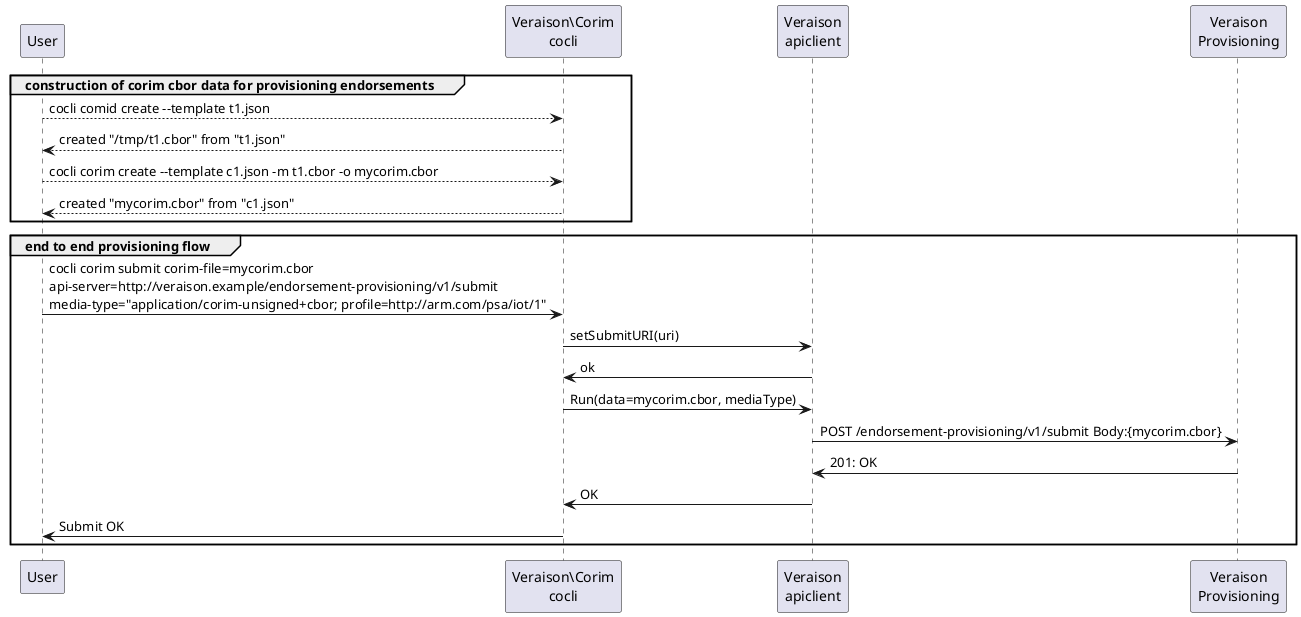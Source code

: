 @startuml

participant "User" as User order 5
participant "Veraison\Corim\ncocli" as CoRIM order 10
participant "Veraison\napiclient" as API order 20
participant "Veraison\nProvisioning" as PROV order 30

group construction of corim cbor data for provisioning endorsements

	User --> CoRIM: cocli comid create --template t1.json
	CoRIM --> User: created "/tmp/t1.cbor" from "t1.json"
	User --> CoRIM: cocli corim create --template c1.json -m t1.cbor -o mycorim.cbor
	CoRIM --> User: created "mycorim.cbor" from "c1.json"
end

group end to end provisioning flow
	User -> CoRIM: cocli corim submit corim-file=mycorim.cbor\napi-server=http://veraison.example/endorsement-provisioning/v1/submit\nmedia-type="application/corim-unsigned+cbor; profile=http://arm.com/psa/iot/1"
	CoRIM -> API: setSubmitURI(uri)
    	API -> CoRIM: ok
    	CoRIM -> API: Run(data=mycorim.cbor, mediaType)
    	API -> PROV: POST /endorsement-provisioning/v1/submit Body:{mycorim.cbor}
	PROV -> API: 201: OK
	API -> CoRIM : OK
	CoRIM -> User : Submit OK
end

@enduml